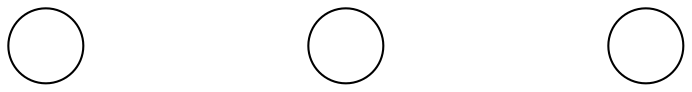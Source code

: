digraph G {
	nodesep=1.5;
	node [shape = circle];
	m1 [label = ""];
	m2 [label = ""];
	m3 [label = ""];
}
